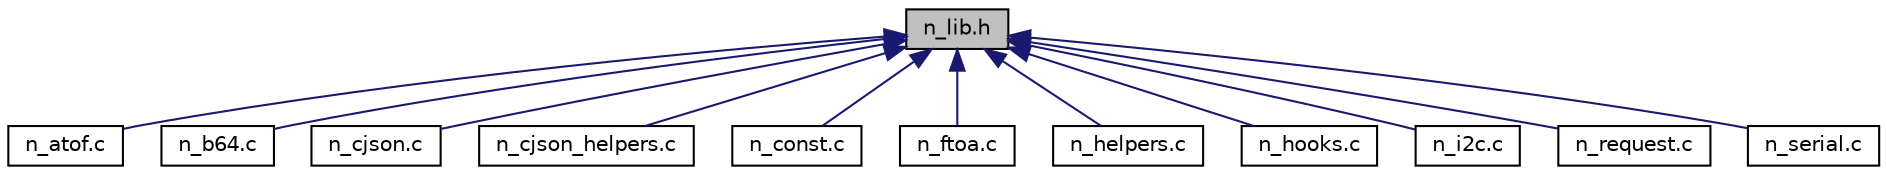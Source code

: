 digraph "n_lib.h"
{
 // LATEX_PDF_SIZE
  edge [fontname="Helvetica",fontsize="10",labelfontname="Helvetica",labelfontsize="10"];
  node [fontname="Helvetica",fontsize="10",shape=record];
  Node1 [label="n_lib.h",height=0.2,width=0.4,color="black", fillcolor="grey75", style="filled", fontcolor="black",tooltip=" "];
  Node1 -> Node2 [dir="back",color="midnightblue",fontsize="10",style="solid",fontname="Helvetica"];
  Node2 [label="n_atof.c",height=0.2,width=0.4,color="black", fillcolor="white", style="filled",URL="$n__atof_8c.html",tooltip=" "];
  Node1 -> Node3 [dir="back",color="midnightblue",fontsize="10",style="solid",fontname="Helvetica"];
  Node3 [label="n_b64.c",height=0.2,width=0.4,color="black", fillcolor="white", style="filled",URL="$n__b64_8c.html",tooltip=" "];
  Node1 -> Node4 [dir="back",color="midnightblue",fontsize="10",style="solid",fontname="Helvetica"];
  Node4 [label="n_cjson.c",height=0.2,width=0.4,color="black", fillcolor="white", style="filled",URL="$n__cjson_8c.html",tooltip=" "];
  Node1 -> Node5 [dir="back",color="midnightblue",fontsize="10",style="solid",fontname="Helvetica"];
  Node5 [label="n_cjson_helpers.c",height=0.2,width=0.4,color="black", fillcolor="white", style="filled",URL="$n__cjson__helpers_8c.html",tooltip=" "];
  Node1 -> Node6 [dir="back",color="midnightblue",fontsize="10",style="solid",fontname="Helvetica"];
  Node6 [label="n_const.c",height=0.2,width=0.4,color="black", fillcolor="white", style="filled",URL="$n__const_8c.html",tooltip=" "];
  Node1 -> Node7 [dir="back",color="midnightblue",fontsize="10",style="solid",fontname="Helvetica"];
  Node7 [label="n_ftoa.c",height=0.2,width=0.4,color="black", fillcolor="white", style="filled",URL="$n__ftoa_8c.html",tooltip=" "];
  Node1 -> Node8 [dir="back",color="midnightblue",fontsize="10",style="solid",fontname="Helvetica"];
  Node8 [label="n_helpers.c",height=0.2,width=0.4,color="black", fillcolor="white", style="filled",URL="$n__helpers_8c.html",tooltip=" "];
  Node1 -> Node9 [dir="back",color="midnightblue",fontsize="10",style="solid",fontname="Helvetica"];
  Node9 [label="n_hooks.c",height=0.2,width=0.4,color="black", fillcolor="white", style="filled",URL="$n__hooks_8c.html",tooltip=" "];
  Node1 -> Node10 [dir="back",color="midnightblue",fontsize="10",style="solid",fontname="Helvetica"];
  Node10 [label="n_i2c.c",height=0.2,width=0.4,color="black", fillcolor="white", style="filled",URL="$n__i2c_8c.html",tooltip=" "];
  Node1 -> Node11 [dir="back",color="midnightblue",fontsize="10",style="solid",fontname="Helvetica"];
  Node11 [label="n_request.c",height=0.2,width=0.4,color="black", fillcolor="white", style="filled",URL="$n__request_8c.html",tooltip=" "];
  Node1 -> Node12 [dir="back",color="midnightblue",fontsize="10",style="solid",fontname="Helvetica"];
  Node12 [label="n_serial.c",height=0.2,width=0.4,color="black", fillcolor="white", style="filled",URL="$n__serial_8c.html",tooltip=" "];
}
